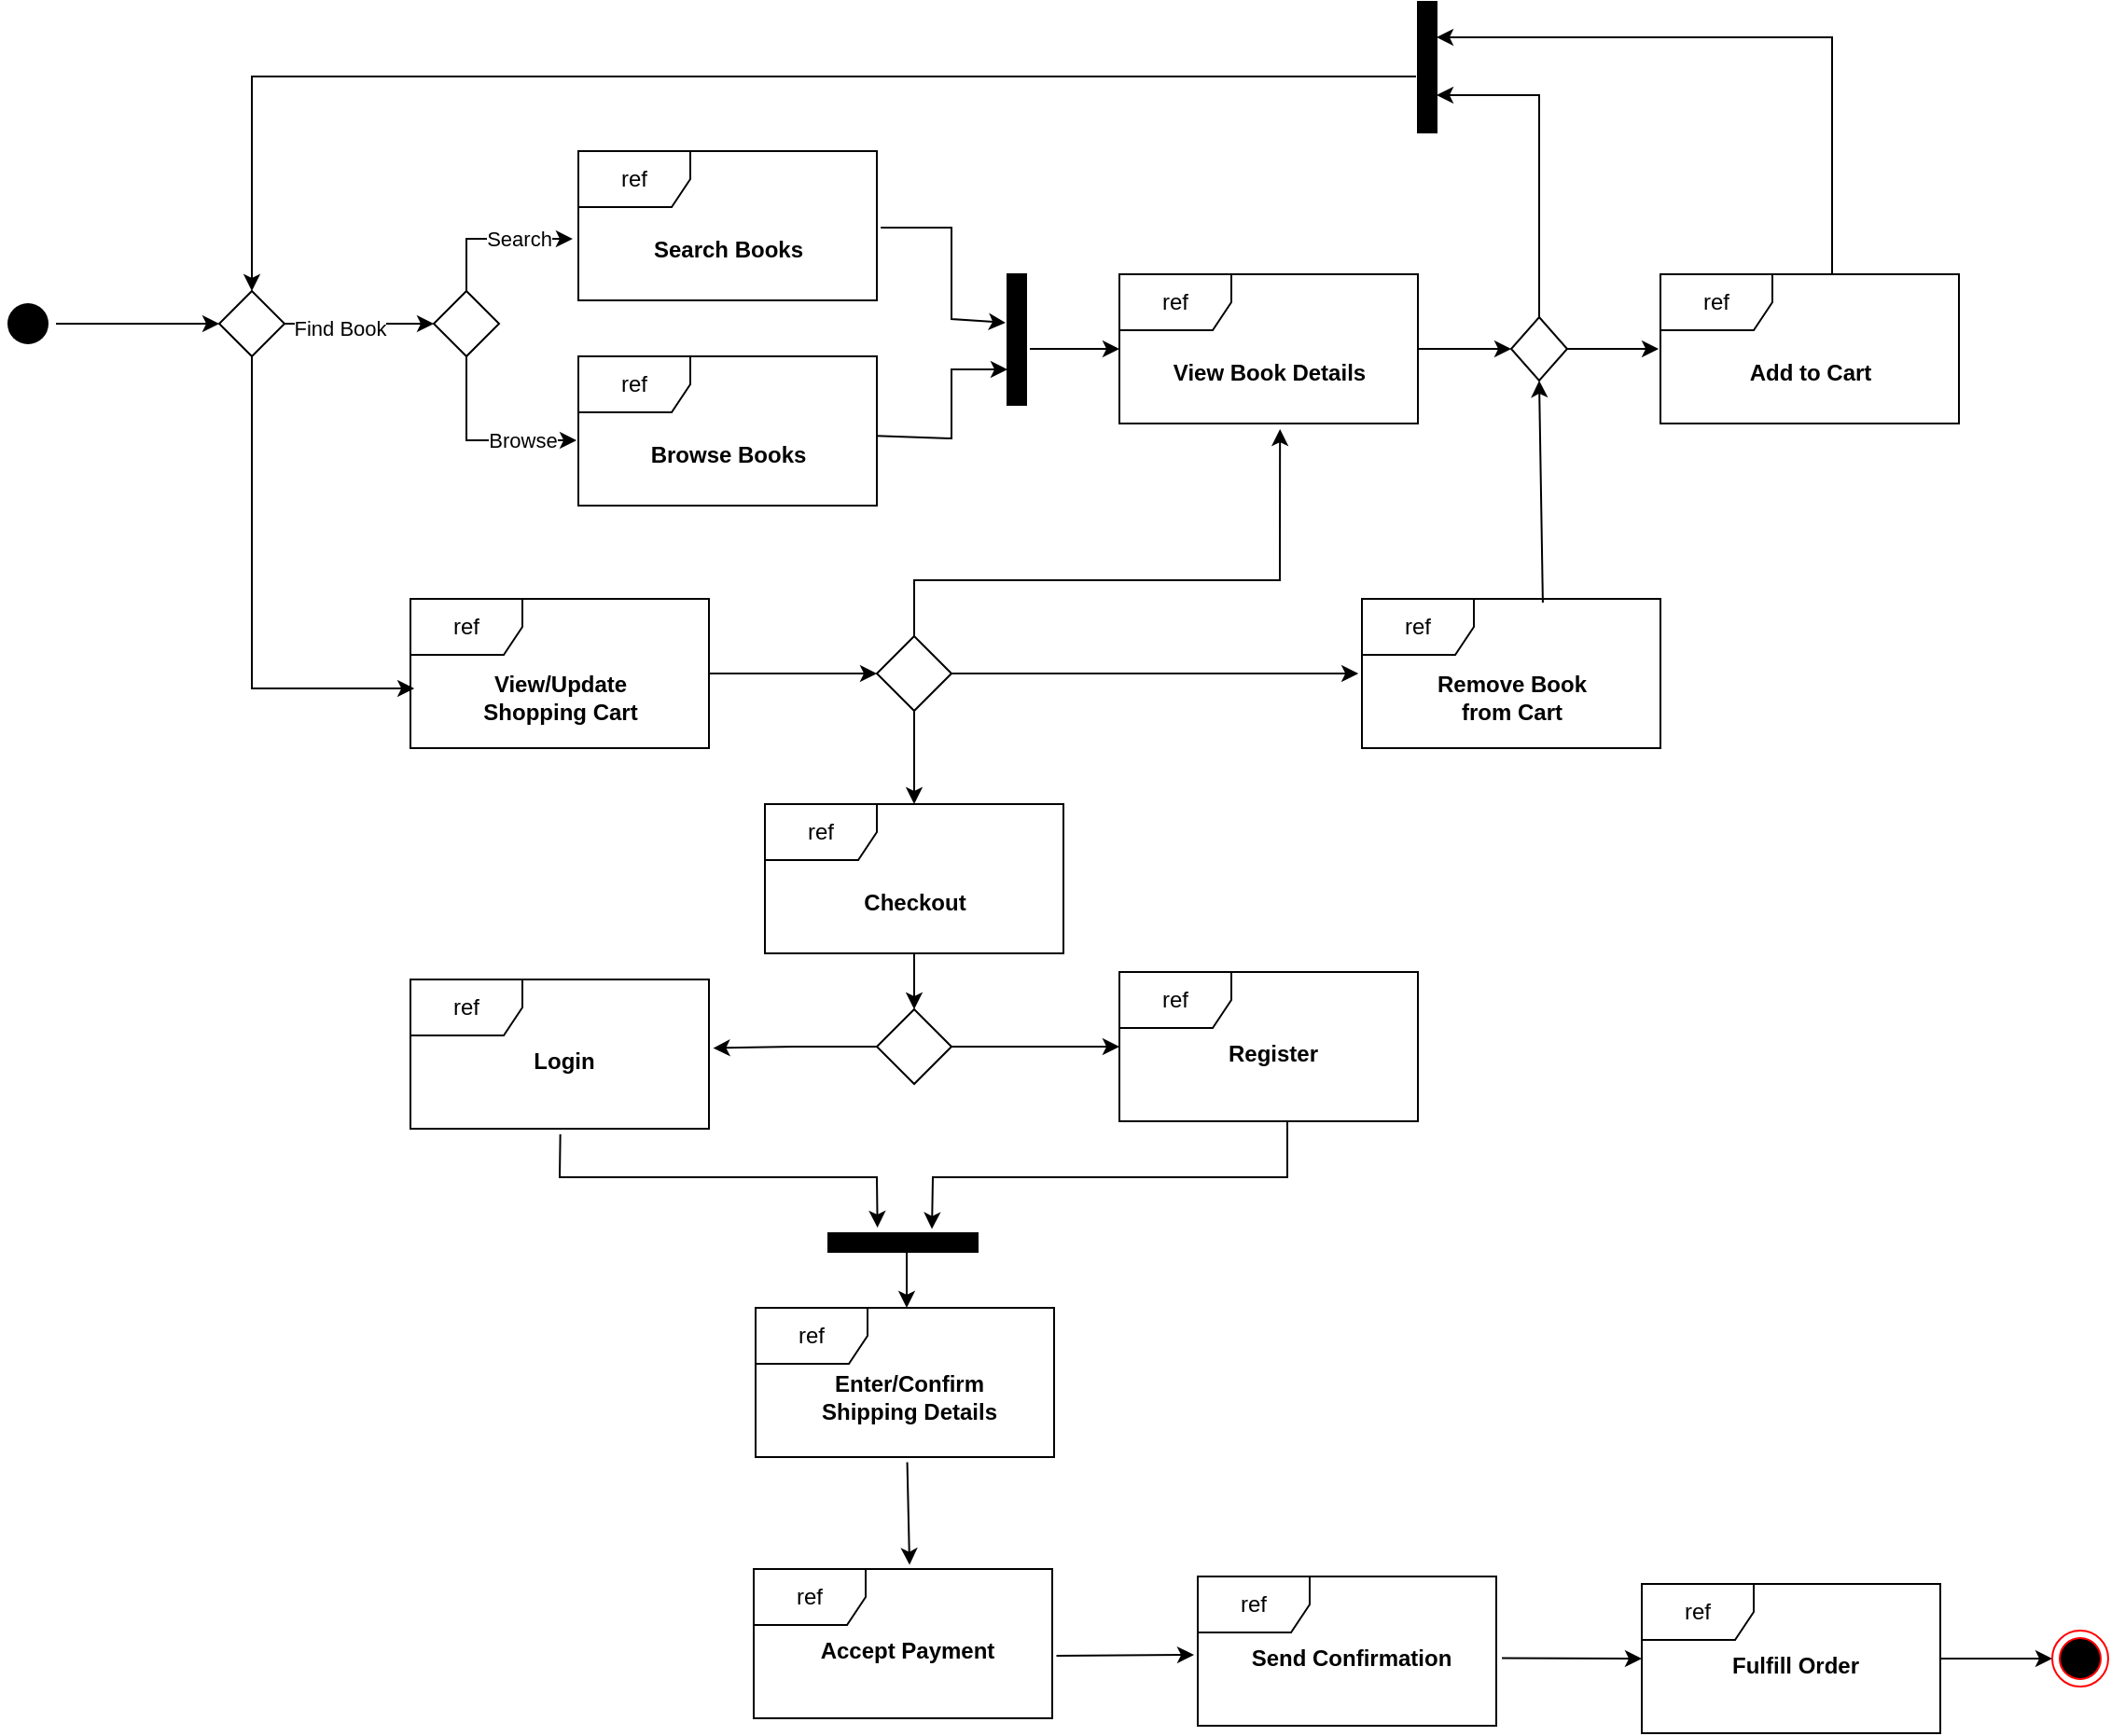 <mxfile version="22.0.4" type="github">
  <diagram name="Page-1" id="jRxVOJpkHry3Ad6UqNwz">
    <mxGraphModel dx="1385" dy="2006" grid="1" gridSize="10" guides="1" tooltips="1" connect="1" arrows="1" fold="1" page="1" pageScale="1" pageWidth="850" pageHeight="1100" math="0" shadow="0">
      <root>
        <mxCell id="0" />
        <mxCell id="1" parent="0" />
        <mxCell id="JLQSQmLujptrUOS1xBNh-3" value="" style="edgeStyle=orthogonalEdgeStyle;rounded=0;orthogonalLoop=1;jettySize=auto;html=1;" edge="1" parent="1" source="JLQSQmLujptrUOS1xBNh-1" target="JLQSQmLujptrUOS1xBNh-2">
          <mxGeometry relative="1" as="geometry" />
        </mxCell>
        <mxCell id="JLQSQmLujptrUOS1xBNh-1" value="" style="ellipse;html=1;shape=endState;fillColor=#000000;strokeColor=none;" vertex="1" parent="1">
          <mxGeometry x="20" y="107.5" width="30" height="30" as="geometry" />
        </mxCell>
        <mxCell id="JLQSQmLujptrUOS1xBNh-5" value="" style="edgeStyle=orthogonalEdgeStyle;rounded=0;orthogonalLoop=1;jettySize=auto;html=1;" edge="1" parent="1" source="JLQSQmLujptrUOS1xBNh-2" target="JLQSQmLujptrUOS1xBNh-4">
          <mxGeometry relative="1" as="geometry" />
        </mxCell>
        <mxCell id="JLQSQmLujptrUOS1xBNh-41" value="Find Book" style="edgeLabel;html=1;align=center;verticalAlign=middle;resizable=0;points=[];" vertex="1" connectable="0" parent="JLQSQmLujptrUOS1xBNh-5">
          <mxGeometry x="-0.263" y="-1" relative="1" as="geometry">
            <mxPoint y="1" as="offset" />
          </mxGeometry>
        </mxCell>
        <mxCell id="JLQSQmLujptrUOS1xBNh-2" value="" style="rhombus;whiteSpace=wrap;html=1;fillColor=none;strokeColor=default;" vertex="1" parent="1">
          <mxGeometry x="137.5" y="105" width="35" height="35" as="geometry" />
        </mxCell>
        <mxCell id="JLQSQmLujptrUOS1xBNh-4" value="" style="rhombus;whiteSpace=wrap;html=1;fillColor=none;strokeColor=default;" vertex="1" parent="1">
          <mxGeometry x="252.5" y="105" width="35" height="35" as="geometry" />
        </mxCell>
        <mxCell id="JLQSQmLujptrUOS1xBNh-6" value="ref" style="shape=umlFrame;whiteSpace=wrap;html=1;pointerEvents=0;" vertex="1" parent="1">
          <mxGeometry x="330" y="30" width="160" height="80" as="geometry" />
        </mxCell>
        <mxCell id="JLQSQmLujptrUOS1xBNh-7" value="Search Books" style="text;align=center;fontStyle=1;verticalAlign=middle;spacingLeft=3;spacingRight=3;strokeColor=none;rotatable=0;points=[[0,0.5],[1,0.5]];portConstraint=eastwest;html=1;" vertex="1" parent="1">
          <mxGeometry x="370" y="70" width="80" height="26" as="geometry" />
        </mxCell>
        <mxCell id="JLQSQmLujptrUOS1xBNh-8" value="ref" style="shape=umlFrame;whiteSpace=wrap;html=1;pointerEvents=0;" vertex="1" parent="1">
          <mxGeometry x="330" y="140" width="160" height="80" as="geometry" />
        </mxCell>
        <mxCell id="JLQSQmLujptrUOS1xBNh-9" value="Browse Books" style="text;align=center;fontStyle=1;verticalAlign=middle;spacingLeft=3;spacingRight=3;strokeColor=none;rotatable=0;points=[[0,0.5],[1,0.5]];portConstraint=eastwest;html=1;" vertex="1" parent="1">
          <mxGeometry x="370" y="180" width="80" height="26" as="geometry" />
        </mxCell>
        <mxCell id="JLQSQmLujptrUOS1xBNh-10" value="" style="endArrow=classic;html=1;rounded=0;exitX=0.5;exitY=1;exitDx=0;exitDy=0;entryX=-0.006;entryY=0.563;entryDx=0;entryDy=0;entryPerimeter=0;" edge="1" parent="1" source="JLQSQmLujptrUOS1xBNh-4" target="JLQSQmLujptrUOS1xBNh-8">
          <mxGeometry width="50" height="50" relative="1" as="geometry">
            <mxPoint x="400" y="300" as="sourcePoint" />
            <mxPoint x="450" y="250" as="targetPoint" />
            <Array as="points">
              <mxPoint x="270" y="185" />
            </Array>
          </mxGeometry>
        </mxCell>
        <mxCell id="JLQSQmLujptrUOS1xBNh-19" value="Browse" style="edgeLabel;html=1;align=center;verticalAlign=middle;resizable=0;points=[];" vertex="1" connectable="0" parent="JLQSQmLujptrUOS1xBNh-10">
          <mxGeometry x="0.442" relative="1" as="geometry">
            <mxPoint as="offset" />
          </mxGeometry>
        </mxCell>
        <mxCell id="JLQSQmLujptrUOS1xBNh-11" value="" style="endArrow=classic;html=1;rounded=0;exitX=0.5;exitY=0;exitDx=0;exitDy=0;entryX=-0.019;entryY=0.588;entryDx=0;entryDy=0;entryPerimeter=0;" edge="1" parent="1" source="JLQSQmLujptrUOS1xBNh-4" target="JLQSQmLujptrUOS1xBNh-6">
          <mxGeometry width="50" height="50" relative="1" as="geometry">
            <mxPoint x="400" y="300" as="sourcePoint" />
            <mxPoint x="450" y="250" as="targetPoint" />
            <Array as="points">
              <mxPoint x="270" y="77" />
              <mxPoint x="310" y="77" />
            </Array>
          </mxGeometry>
        </mxCell>
        <mxCell id="JLQSQmLujptrUOS1xBNh-18" value="Search" style="edgeLabel;html=1;align=center;verticalAlign=middle;resizable=0;points=[];" vertex="1" connectable="0" parent="JLQSQmLujptrUOS1xBNh-11">
          <mxGeometry x="0.318" relative="1" as="geometry">
            <mxPoint as="offset" />
          </mxGeometry>
        </mxCell>
        <mxCell id="JLQSQmLujptrUOS1xBNh-12" value="" style="verticalLabelPosition=bottom;verticalAlign=top;html=1;shape=mxgraph.basic.rect;fillColor2=none;strokeWidth=1;size=20;indent=5;fillColor=#000000;" vertex="1" parent="1">
          <mxGeometry x="560" y="96" width="10" height="70" as="geometry" />
        </mxCell>
        <mxCell id="JLQSQmLujptrUOS1xBNh-13" value="" style="endArrow=classic;html=1;rounded=0;entryX=0;entryY=0.729;entryDx=0;entryDy=0;entryPerimeter=0;" edge="1" parent="1" source="JLQSQmLujptrUOS1xBNh-8" target="JLQSQmLujptrUOS1xBNh-12">
          <mxGeometry width="50" height="50" relative="1" as="geometry">
            <mxPoint x="400" y="300" as="sourcePoint" />
            <mxPoint x="450" y="250" as="targetPoint" />
            <Array as="points">
              <mxPoint x="530" y="184" />
              <mxPoint x="530" y="147" />
            </Array>
          </mxGeometry>
        </mxCell>
        <mxCell id="JLQSQmLujptrUOS1xBNh-14" value="" style="endArrow=classic;html=1;rounded=0;exitX=1.013;exitY=0.513;exitDx=0;exitDy=0;exitPerimeter=0;entryX=-0.1;entryY=0.371;entryDx=0;entryDy=0;entryPerimeter=0;" edge="1" parent="1" source="JLQSQmLujptrUOS1xBNh-6" target="JLQSQmLujptrUOS1xBNh-12">
          <mxGeometry width="50" height="50" relative="1" as="geometry">
            <mxPoint x="500" y="80" as="sourcePoint" />
            <mxPoint x="450" y="250" as="targetPoint" />
            <Array as="points">
              <mxPoint x="530" y="71" />
              <mxPoint x="530" y="120" />
            </Array>
          </mxGeometry>
        </mxCell>
        <mxCell id="JLQSQmLujptrUOS1xBNh-15" value="" style="endArrow=classic;html=1;rounded=0;exitX=1.2;exitY=0.571;exitDx=0;exitDy=0;exitPerimeter=0;" edge="1" parent="1" source="JLQSQmLujptrUOS1xBNh-12">
          <mxGeometry width="50" height="50" relative="1" as="geometry">
            <mxPoint x="400" y="300" as="sourcePoint" />
            <mxPoint x="620" y="136" as="targetPoint" />
          </mxGeometry>
        </mxCell>
        <mxCell id="JLQSQmLujptrUOS1xBNh-21" value="" style="edgeStyle=orthogonalEdgeStyle;rounded=0;orthogonalLoop=1;jettySize=auto;html=1;" edge="1" parent="1" source="JLQSQmLujptrUOS1xBNh-16" target="JLQSQmLujptrUOS1xBNh-20">
          <mxGeometry relative="1" as="geometry" />
        </mxCell>
        <mxCell id="JLQSQmLujptrUOS1xBNh-16" value="ref" style="shape=umlFrame;whiteSpace=wrap;html=1;pointerEvents=0;" vertex="1" parent="1">
          <mxGeometry x="620" y="96" width="160" height="80" as="geometry" />
        </mxCell>
        <mxCell id="JLQSQmLujptrUOS1xBNh-17" value="View Book Details" style="text;align=center;fontStyle=1;verticalAlign=middle;spacingLeft=3;spacingRight=3;strokeColor=none;rotatable=0;points=[[0,0.5],[1,0.5]];portConstraint=eastwest;html=1;" vertex="1" parent="1">
          <mxGeometry x="660" y="136" width="80" height="26" as="geometry" />
        </mxCell>
        <mxCell id="JLQSQmLujptrUOS1xBNh-20" value="" style="rhombus;whiteSpace=wrap;html=1;" vertex="1" parent="1">
          <mxGeometry x="830" y="119" width="30" height="34" as="geometry" />
        </mxCell>
        <mxCell id="JLQSQmLujptrUOS1xBNh-22" value="ref" style="shape=umlFrame;whiteSpace=wrap;html=1;pointerEvents=0;" vertex="1" parent="1">
          <mxGeometry x="910" y="96" width="160" height="80" as="geometry" />
        </mxCell>
        <mxCell id="JLQSQmLujptrUOS1xBNh-23" value="Add to Cart" style="text;align=center;fontStyle=1;verticalAlign=middle;spacingLeft=3;spacingRight=3;strokeColor=none;rotatable=0;points=[[0,0.5],[1,0.5]];portConstraint=eastwest;html=1;" vertex="1" parent="1">
          <mxGeometry x="950" y="136" width="80" height="26" as="geometry" />
        </mxCell>
        <mxCell id="JLQSQmLujptrUOS1xBNh-24" value="" style="endArrow=classic;html=1;rounded=0;exitX=1;exitY=0.5;exitDx=0;exitDy=0;entryX=-0.006;entryY=0.5;entryDx=0;entryDy=0;entryPerimeter=0;" edge="1" parent="1" source="JLQSQmLujptrUOS1xBNh-20" target="JLQSQmLujptrUOS1xBNh-22">
          <mxGeometry width="50" height="50" relative="1" as="geometry">
            <mxPoint x="600" y="300" as="sourcePoint" />
            <mxPoint x="650" y="250" as="targetPoint" />
          </mxGeometry>
        </mxCell>
        <mxCell id="JLQSQmLujptrUOS1xBNh-25" value="" style="endArrow=classic;html=1;rounded=0;exitX=0.5;exitY=0;exitDx=0;exitDy=0;" edge="1" parent="1" source="JLQSQmLujptrUOS1xBNh-20">
          <mxGeometry width="50" height="50" relative="1" as="geometry">
            <mxPoint x="600" y="300" as="sourcePoint" />
            <mxPoint x="790" as="targetPoint" />
            <Array as="points">
              <mxPoint x="845" />
            </Array>
          </mxGeometry>
        </mxCell>
        <mxCell id="JLQSQmLujptrUOS1xBNh-26" value="" style="verticalLabelPosition=bottom;verticalAlign=top;html=1;shape=mxgraph.basic.rect;fillColor2=none;strokeWidth=1;size=20;indent=5;fillColor=#000000;" vertex="1" parent="1">
          <mxGeometry x="780" y="-50" width="10" height="70" as="geometry" />
        </mxCell>
        <mxCell id="JLQSQmLujptrUOS1xBNh-27" value="" style="endArrow=classic;html=1;rounded=0;exitX=0.575;exitY=0;exitDx=0;exitDy=0;exitPerimeter=0;" edge="1" parent="1" source="JLQSQmLujptrUOS1xBNh-22">
          <mxGeometry width="50" height="50" relative="1" as="geometry">
            <mxPoint x="600" y="140" as="sourcePoint" />
            <mxPoint x="790" y="-31" as="targetPoint" />
            <Array as="points">
              <mxPoint x="1002" y="-31" />
            </Array>
          </mxGeometry>
        </mxCell>
        <mxCell id="JLQSQmLujptrUOS1xBNh-29" value="" style="endArrow=classic;html=1;rounded=0;exitX=-0.1;exitY=0.571;exitDx=0;exitDy=0;exitPerimeter=0;entryX=0.5;entryY=0;entryDx=0;entryDy=0;" edge="1" parent="1" source="JLQSQmLujptrUOS1xBNh-26" target="JLQSQmLujptrUOS1xBNh-2">
          <mxGeometry width="50" height="50" relative="1" as="geometry">
            <mxPoint x="550" y="150" as="sourcePoint" />
            <mxPoint x="640" y="-10" as="targetPoint" />
            <Array as="points">
              <mxPoint x="155" y="-10" />
            </Array>
          </mxGeometry>
        </mxCell>
        <mxCell id="JLQSQmLujptrUOS1xBNh-35" value="" style="edgeStyle=orthogonalEdgeStyle;rounded=0;orthogonalLoop=1;jettySize=auto;html=1;" edge="1" parent="1" source="JLQSQmLujptrUOS1xBNh-30" target="JLQSQmLujptrUOS1xBNh-34">
          <mxGeometry relative="1" as="geometry" />
        </mxCell>
        <mxCell id="JLQSQmLujptrUOS1xBNh-30" value="ref" style="shape=umlFrame;whiteSpace=wrap;html=1;pointerEvents=0;" vertex="1" parent="1">
          <mxGeometry x="240" y="270" width="160" height="80" as="geometry" />
        </mxCell>
        <mxCell id="JLQSQmLujptrUOS1xBNh-31" value="View/Update&lt;br&gt;Shopping Cart" style="text;align=center;fontStyle=1;verticalAlign=middle;spacingLeft=3;spacingRight=3;strokeColor=none;rotatable=0;points=[[0,0.5],[1,0.5]];portConstraint=eastwest;html=1;" vertex="1" parent="1">
          <mxGeometry x="280" y="310" width="80" height="26" as="geometry" />
        </mxCell>
        <mxCell id="JLQSQmLujptrUOS1xBNh-32" value="" style="endArrow=classic;html=1;rounded=0;exitX=0.5;exitY=1;exitDx=0;exitDy=0;entryX=0.013;entryY=0.6;entryDx=0;entryDy=0;entryPerimeter=0;" edge="1" parent="1" source="JLQSQmLujptrUOS1xBNh-2" target="JLQSQmLujptrUOS1xBNh-30">
          <mxGeometry width="50" height="50" relative="1" as="geometry">
            <mxPoint x="380" y="150" as="sourcePoint" />
            <mxPoint x="430" y="100" as="targetPoint" />
            <Array as="points">
              <mxPoint x="155" y="318" />
            </Array>
          </mxGeometry>
        </mxCell>
        <mxCell id="JLQSQmLujptrUOS1xBNh-34" value="" style="rhombus;whiteSpace=wrap;html=1;" vertex="1" parent="1">
          <mxGeometry x="490" y="290" width="40" height="40" as="geometry" />
        </mxCell>
        <mxCell id="JLQSQmLujptrUOS1xBNh-36" value="" style="endArrow=classic;html=1;rounded=0;exitX=0.5;exitY=0;exitDx=0;exitDy=0;entryX=0.538;entryY=1.038;entryDx=0;entryDy=0;entryPerimeter=0;" edge="1" parent="1" source="JLQSQmLujptrUOS1xBNh-34" target="JLQSQmLujptrUOS1xBNh-16">
          <mxGeometry width="50" height="50" relative="1" as="geometry">
            <mxPoint x="590" y="230" as="sourcePoint" />
            <mxPoint x="640" y="180" as="targetPoint" />
            <Array as="points">
              <mxPoint x="510" y="260" />
              <mxPoint x="706" y="260" />
            </Array>
          </mxGeometry>
        </mxCell>
        <mxCell id="JLQSQmLujptrUOS1xBNh-37" value="ref" style="shape=umlFrame;whiteSpace=wrap;html=1;pointerEvents=0;" vertex="1" parent="1">
          <mxGeometry x="750" y="270" width="160" height="80" as="geometry" />
        </mxCell>
        <mxCell id="JLQSQmLujptrUOS1xBNh-38" value="Remove Book&lt;br&gt;&lt;div&gt;from Cart&lt;/div&gt;" style="text;align=center;fontStyle=1;verticalAlign=middle;spacingLeft=3;spacingRight=3;strokeColor=none;rotatable=0;points=[[0,0.5],[1,0.5]];portConstraint=eastwest;html=1;" vertex="1" parent="1">
          <mxGeometry x="790" y="310" width="80" height="26" as="geometry" />
        </mxCell>
        <mxCell id="JLQSQmLujptrUOS1xBNh-39" value="" style="endArrow=classic;html=1;rounded=0;exitX=1;exitY=0.5;exitDx=0;exitDy=0;entryX=-0.012;entryY=0.5;entryDx=0;entryDy=0;entryPerimeter=0;" edge="1" parent="1" source="JLQSQmLujptrUOS1xBNh-34" target="JLQSQmLujptrUOS1xBNh-37">
          <mxGeometry width="50" height="50" relative="1" as="geometry">
            <mxPoint x="560" y="250" as="sourcePoint" />
            <mxPoint x="610" y="200" as="targetPoint" />
          </mxGeometry>
        </mxCell>
        <mxCell id="JLQSQmLujptrUOS1xBNh-40" value="" style="endArrow=classic;html=1;rounded=0;exitX=0.606;exitY=0.025;exitDx=0;exitDy=0;exitPerimeter=0;entryX=0.5;entryY=1;entryDx=0;entryDy=0;" edge="1" parent="1" source="JLQSQmLujptrUOS1xBNh-37" target="JLQSQmLujptrUOS1xBNh-20">
          <mxGeometry width="50" height="50" relative="1" as="geometry">
            <mxPoint x="560" y="250" as="sourcePoint" />
            <mxPoint x="610" y="200" as="targetPoint" />
          </mxGeometry>
        </mxCell>
        <mxCell id="JLQSQmLujptrUOS1xBNh-42" value="" style="endArrow=classic;html=1;rounded=0;exitX=0.5;exitY=1;exitDx=0;exitDy=0;" edge="1" parent="1" source="JLQSQmLujptrUOS1xBNh-34">
          <mxGeometry width="50" height="50" relative="1" as="geometry">
            <mxPoint x="460" y="360" as="sourcePoint" />
            <mxPoint x="510" y="380" as="targetPoint" />
          </mxGeometry>
        </mxCell>
        <mxCell id="JLQSQmLujptrUOS1xBNh-46" value="" style="edgeStyle=orthogonalEdgeStyle;rounded=0;orthogonalLoop=1;jettySize=auto;html=1;" edge="1" parent="1" source="JLQSQmLujptrUOS1xBNh-43" target="JLQSQmLujptrUOS1xBNh-45">
          <mxGeometry relative="1" as="geometry" />
        </mxCell>
        <mxCell id="JLQSQmLujptrUOS1xBNh-43" value="ref" style="shape=umlFrame;whiteSpace=wrap;html=1;pointerEvents=0;" vertex="1" parent="1">
          <mxGeometry x="430" y="380" width="160" height="80" as="geometry" />
        </mxCell>
        <mxCell id="JLQSQmLujptrUOS1xBNh-44" value="Checkout" style="text;align=center;fontStyle=1;verticalAlign=middle;spacingLeft=3;spacingRight=3;strokeColor=none;rotatable=0;points=[[0,0.5],[1,0.5]];portConstraint=eastwest;html=1;" vertex="1" parent="1">
          <mxGeometry x="470" y="420" width="80" height="26" as="geometry" />
        </mxCell>
        <mxCell id="JLQSQmLujptrUOS1xBNh-49" value="" style="edgeStyle=orthogonalEdgeStyle;rounded=0;orthogonalLoop=1;jettySize=auto;html=1;entryX=1.014;entryY=0.46;entryDx=0;entryDy=0;entryPerimeter=0;" edge="1" parent="1" source="JLQSQmLujptrUOS1xBNh-45" target="JLQSQmLujptrUOS1xBNh-47">
          <mxGeometry relative="1" as="geometry" />
        </mxCell>
        <mxCell id="JLQSQmLujptrUOS1xBNh-45" value="" style="rhombus;whiteSpace=wrap;html=1;" vertex="1" parent="1">
          <mxGeometry x="490" y="490" width="40" height="40" as="geometry" />
        </mxCell>
        <mxCell id="JLQSQmLujptrUOS1xBNh-47" value="ref" style="shape=umlFrame;whiteSpace=wrap;html=1;pointerEvents=0;" vertex="1" parent="1">
          <mxGeometry x="240" y="474" width="160" height="80" as="geometry" />
        </mxCell>
        <mxCell id="JLQSQmLujptrUOS1xBNh-48" value="Login" style="text;align=center;fontStyle=1;verticalAlign=middle;spacingLeft=3;spacingRight=3;strokeColor=none;rotatable=0;points=[[0,0.5],[1,0.5]];portConstraint=eastwest;html=1;" vertex="1" parent="1">
          <mxGeometry x="282" y="505" width="80" height="26" as="geometry" />
        </mxCell>
        <mxCell id="JLQSQmLujptrUOS1xBNh-50" value="" style="endArrow=classic;html=1;rounded=0;exitX=1;exitY=0.5;exitDx=0;exitDy=0;" edge="1" parent="1" source="JLQSQmLujptrUOS1xBNh-45">
          <mxGeometry width="50" height="50" relative="1" as="geometry">
            <mxPoint x="450" y="420" as="sourcePoint" />
            <mxPoint x="620" y="510" as="targetPoint" />
          </mxGeometry>
        </mxCell>
        <mxCell id="JLQSQmLujptrUOS1xBNh-51" value="ref" style="shape=umlFrame;whiteSpace=wrap;html=1;pointerEvents=0;" vertex="1" parent="1">
          <mxGeometry x="620" y="470" width="160" height="80" as="geometry" />
        </mxCell>
        <mxCell id="JLQSQmLujptrUOS1xBNh-52" value="Register" style="text;align=center;fontStyle=1;verticalAlign=middle;spacingLeft=3;spacingRight=3;strokeColor=none;rotatable=0;points=[[0,0.5],[1,0.5]];portConstraint=eastwest;html=1;" vertex="1" parent="1">
          <mxGeometry x="662" y="501" width="80" height="26" as="geometry" />
        </mxCell>
        <mxCell id="JLQSQmLujptrUOS1xBNh-53" value="ref" style="shape=umlFrame;whiteSpace=wrap;html=1;pointerEvents=0;" vertex="1" parent="1">
          <mxGeometry x="425" y="650" width="160" height="80" as="geometry" />
        </mxCell>
        <mxCell id="JLQSQmLujptrUOS1xBNh-54" value="Enter/Confirm&lt;br&gt;&lt;div&gt;Shipping Details&lt;/div&gt;" style="text;align=center;fontStyle=1;verticalAlign=middle;spacingLeft=3;spacingRight=3;strokeColor=none;rotatable=0;points=[[0,0.5],[1,0.5]];portConstraint=eastwest;html=1;" vertex="1" parent="1">
          <mxGeometry x="467" y="685" width="80" height="26" as="geometry" />
        </mxCell>
        <mxCell id="JLQSQmLujptrUOS1xBNh-55" value="" style="verticalLabelPosition=bottom;verticalAlign=top;html=1;shape=mxgraph.basic.rect;fillColor2=none;strokeWidth=1;size=20;indent=0;fillColor=#000000;" vertex="1" parent="1">
          <mxGeometry x="464" y="610" width="80" height="10" as="geometry" />
        </mxCell>
        <mxCell id="JLQSQmLujptrUOS1xBNh-56" value="" style="endArrow=classic;html=1;rounded=0;entryX=0.329;entryY=-0.3;entryDx=0;entryDy=0;entryPerimeter=0;exitX=0.502;exitY=1.038;exitDx=0;exitDy=0;exitPerimeter=0;" edge="1" parent="1" source="JLQSQmLujptrUOS1xBNh-47" target="JLQSQmLujptrUOS1xBNh-55">
          <mxGeometry width="50" height="50" relative="1" as="geometry">
            <mxPoint x="590" y="599" as="sourcePoint" />
            <mxPoint x="630" y="500" as="targetPoint" />
            <Array as="points">
              <mxPoint x="320" y="580" />
              <mxPoint x="490" y="580" />
            </Array>
          </mxGeometry>
        </mxCell>
        <mxCell id="JLQSQmLujptrUOS1xBNh-57" value="" style="endArrow=classic;html=1;rounded=0;entryX=0.694;entryY=-0.223;entryDx=0;entryDy=0;entryPerimeter=0;" edge="1" parent="1" target="JLQSQmLujptrUOS1xBNh-55">
          <mxGeometry width="50" height="50" relative="1" as="geometry">
            <mxPoint x="710" y="550" as="sourcePoint" />
            <mxPoint x="630" y="500" as="targetPoint" />
            <Array as="points">
              <mxPoint x="710" y="580" />
              <mxPoint x="520" y="580" />
            </Array>
          </mxGeometry>
        </mxCell>
        <mxCell id="JLQSQmLujptrUOS1xBNh-58" value="" style="endArrow=classic;html=1;rounded=0;" edge="1" parent="1">
          <mxGeometry width="50" height="50" relative="1" as="geometry">
            <mxPoint x="506" y="615" as="sourcePoint" />
            <mxPoint x="506" y="650" as="targetPoint" />
          </mxGeometry>
        </mxCell>
        <mxCell id="JLQSQmLujptrUOS1xBNh-59" value="ref" style="shape=umlFrame;whiteSpace=wrap;html=1;pointerEvents=0;" vertex="1" parent="1">
          <mxGeometry x="424" y="790" width="160" height="80" as="geometry" />
        </mxCell>
        <mxCell id="JLQSQmLujptrUOS1xBNh-60" value="Accept Payment" style="text;align=center;fontStyle=1;verticalAlign=middle;spacingLeft=3;spacingRight=3;strokeColor=none;rotatable=0;points=[[0,0.5],[1,0.5]];portConstraint=eastwest;html=1;" vertex="1" parent="1">
          <mxGeometry x="466" y="821" width="80" height="26" as="geometry" />
        </mxCell>
        <mxCell id="JLQSQmLujptrUOS1xBNh-62" value="" style="endArrow=classic;html=1;rounded=0;exitX=0.508;exitY=1.034;exitDx=0;exitDy=0;exitPerimeter=0;entryX=0.522;entryY=-0.028;entryDx=0;entryDy=0;entryPerimeter=0;" edge="1" parent="1" source="JLQSQmLujptrUOS1xBNh-53" target="JLQSQmLujptrUOS1xBNh-59">
          <mxGeometry width="50" height="50" relative="1" as="geometry">
            <mxPoint x="560" y="820" as="sourcePoint" />
            <mxPoint x="610" y="770" as="targetPoint" />
          </mxGeometry>
        </mxCell>
        <mxCell id="JLQSQmLujptrUOS1xBNh-63" value="" style="endArrow=classic;html=1;rounded=0;exitX=1.014;exitY=0.581;exitDx=0;exitDy=0;exitPerimeter=0;" edge="1" parent="1" source="JLQSQmLujptrUOS1xBNh-59">
          <mxGeometry width="50" height="50" relative="1" as="geometry">
            <mxPoint x="580" y="790" as="sourcePoint" />
            <mxPoint x="660" y="836" as="targetPoint" />
          </mxGeometry>
        </mxCell>
        <mxCell id="JLQSQmLujptrUOS1xBNh-64" value="ref" style="shape=umlFrame;whiteSpace=wrap;html=1;pointerEvents=0;" vertex="1" parent="1">
          <mxGeometry x="662" y="794" width="160" height="80" as="geometry" />
        </mxCell>
        <mxCell id="JLQSQmLujptrUOS1xBNh-65" value="Send Confirmation" style="text;align=center;fontStyle=1;verticalAlign=middle;spacingLeft=3;spacingRight=3;strokeColor=none;rotatable=0;points=[[0,0.5],[1,0.5]];portConstraint=eastwest;html=1;" vertex="1" parent="1">
          <mxGeometry x="704" y="825" width="80" height="26" as="geometry" />
        </mxCell>
        <mxCell id="JLQSQmLujptrUOS1xBNh-66" value="" style="endArrow=classic;html=1;rounded=0;exitX=1.019;exitY=0.547;exitDx=0;exitDy=0;exitPerimeter=0;" edge="1" parent="1" source="JLQSQmLujptrUOS1xBNh-64">
          <mxGeometry width="50" height="50" relative="1" as="geometry">
            <mxPoint x="580" y="790" as="sourcePoint" />
            <mxPoint x="900" y="838" as="targetPoint" />
          </mxGeometry>
        </mxCell>
        <mxCell id="JLQSQmLujptrUOS1xBNh-70" value="" style="edgeStyle=orthogonalEdgeStyle;rounded=0;orthogonalLoop=1;jettySize=auto;html=1;" edge="1" parent="1" source="JLQSQmLujptrUOS1xBNh-67" target="JLQSQmLujptrUOS1xBNh-69">
          <mxGeometry relative="1" as="geometry" />
        </mxCell>
        <mxCell id="JLQSQmLujptrUOS1xBNh-67" value="ref" style="shape=umlFrame;whiteSpace=wrap;html=1;pointerEvents=0;" vertex="1" parent="1">
          <mxGeometry x="900" y="798" width="160" height="80" as="geometry" />
        </mxCell>
        <mxCell id="JLQSQmLujptrUOS1xBNh-68" value="Fulfill Order" style="text;align=center;fontStyle=1;verticalAlign=middle;spacingLeft=3;spacingRight=3;strokeColor=none;rotatable=0;points=[[0,0.5],[1,0.5]];portConstraint=eastwest;html=1;" vertex="1" parent="1">
          <mxGeometry x="942" y="829" width="80" height="26" as="geometry" />
        </mxCell>
        <mxCell id="JLQSQmLujptrUOS1xBNh-69" value="" style="ellipse;html=1;shape=endState;fillColor=#000000;strokeColor=#ff0000;" vertex="1" parent="1">
          <mxGeometry x="1120" y="823" width="30" height="30" as="geometry" />
        </mxCell>
      </root>
    </mxGraphModel>
  </diagram>
</mxfile>
